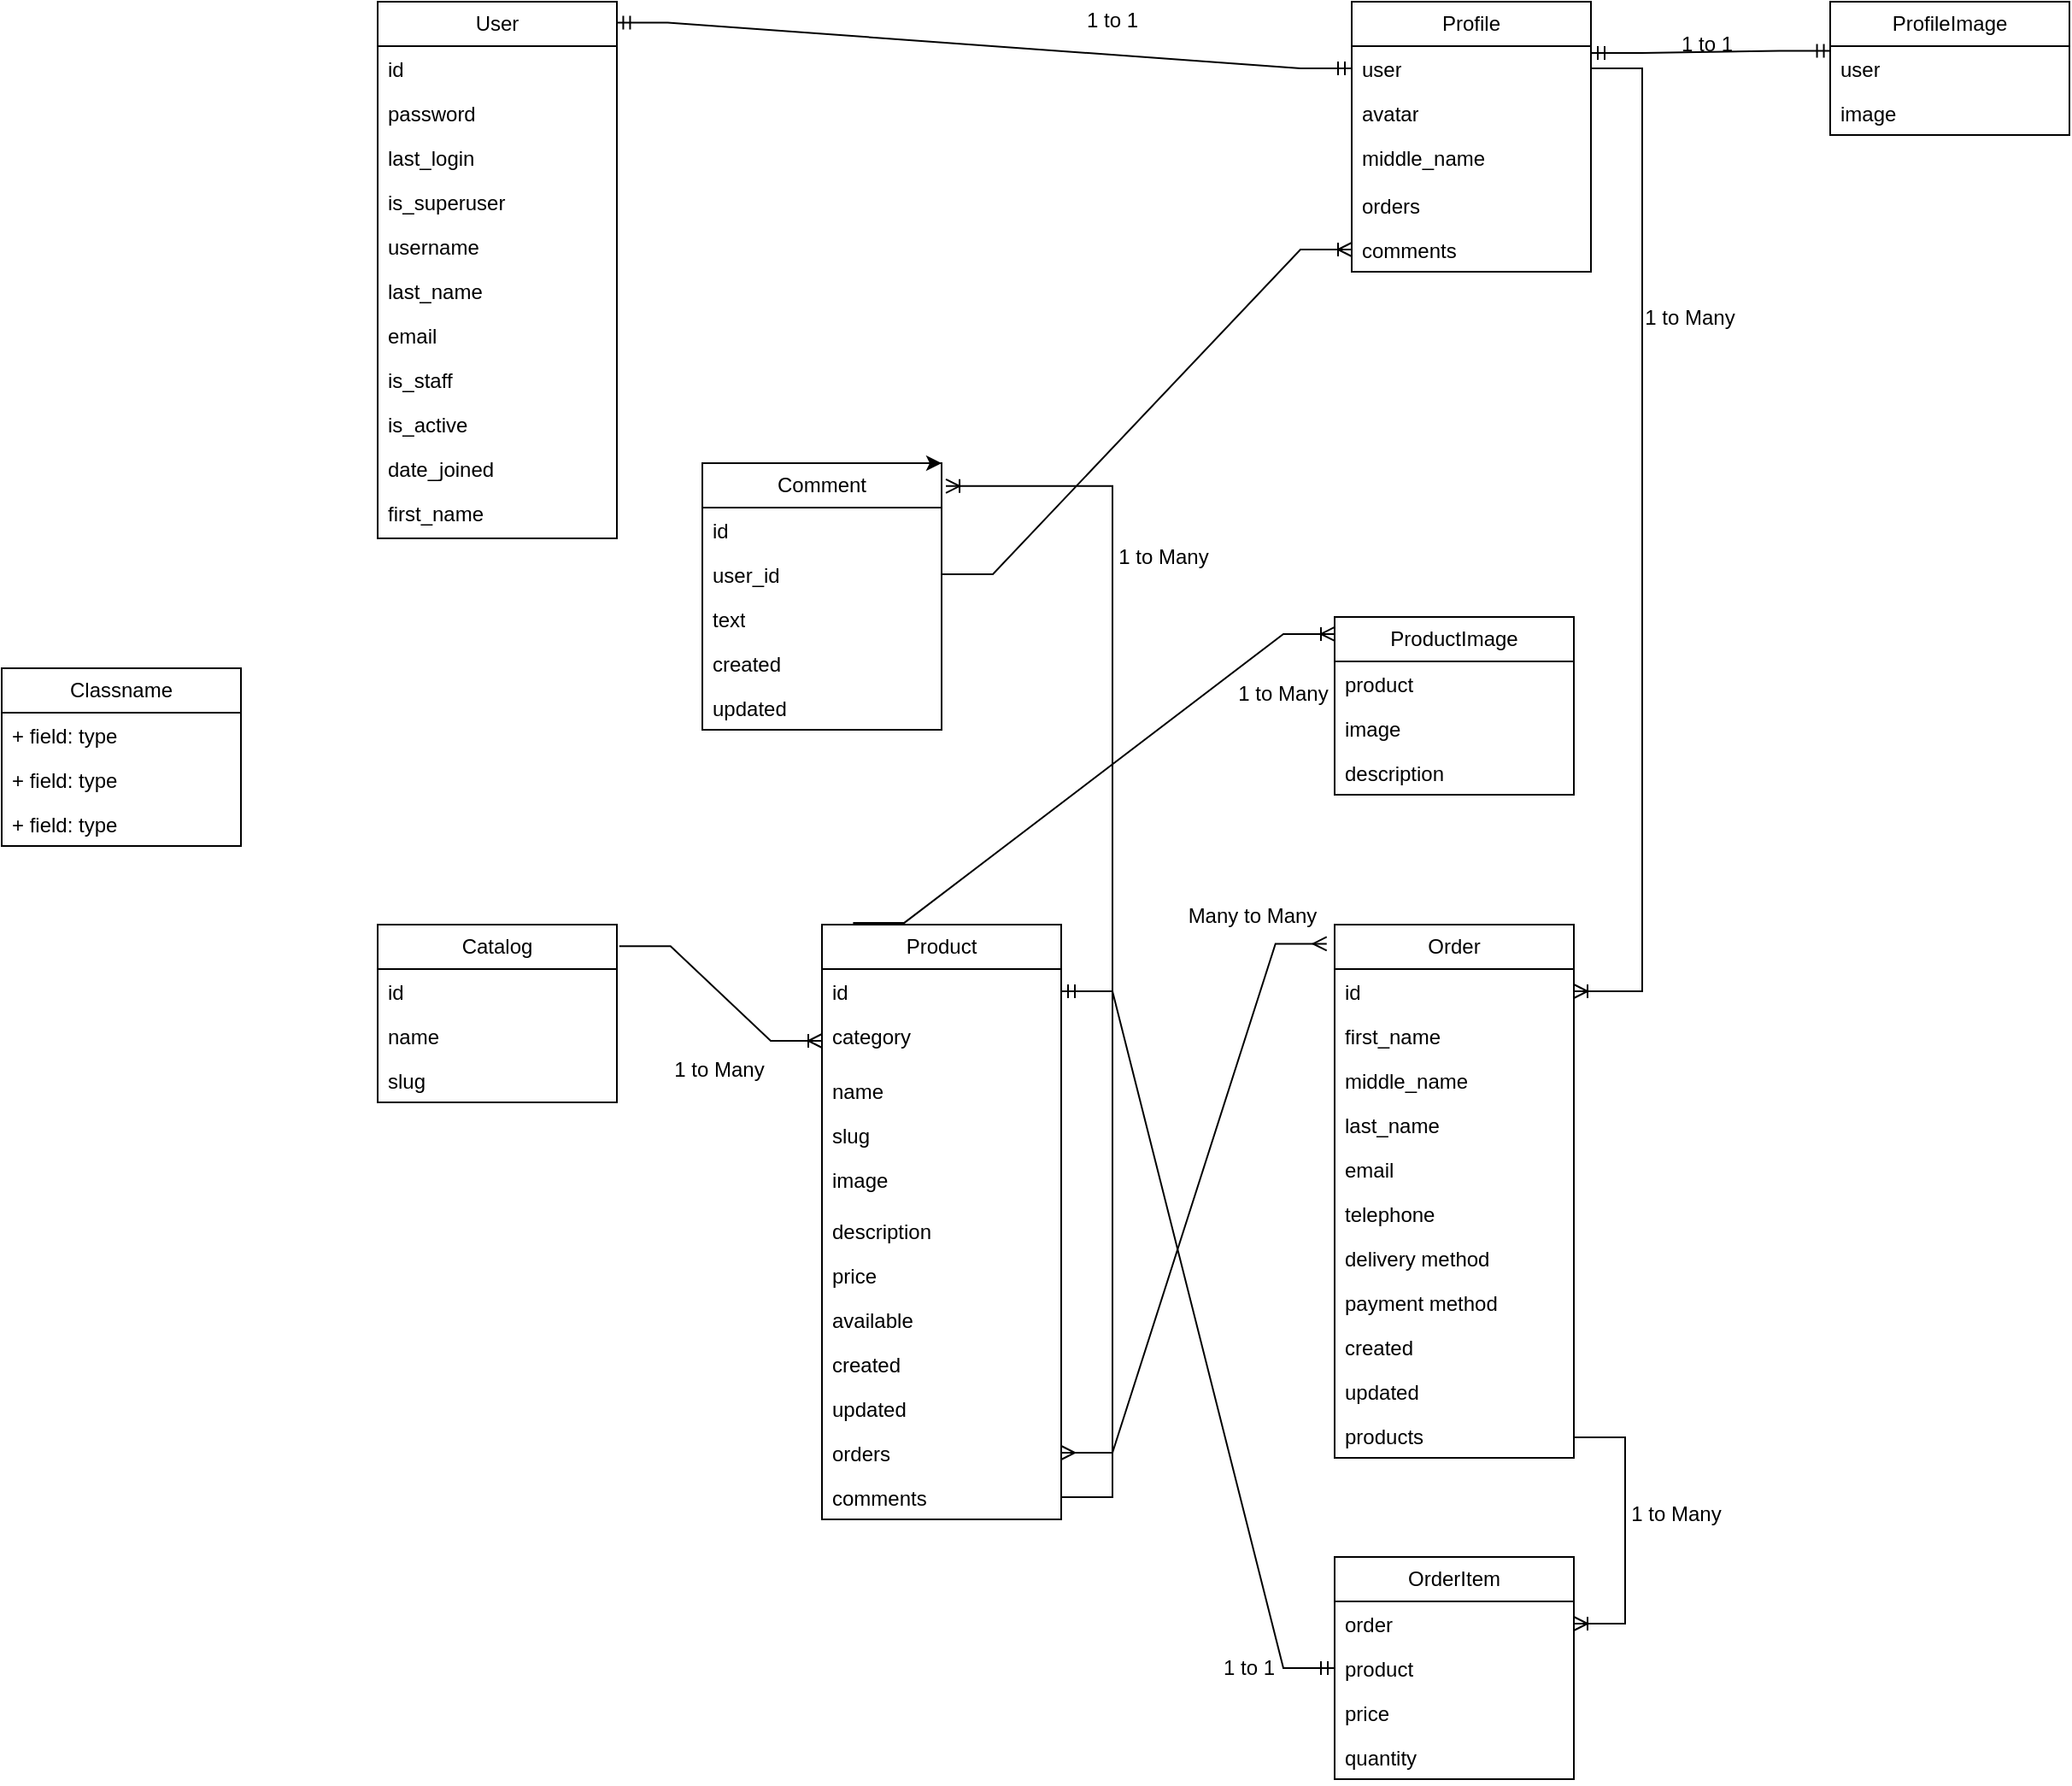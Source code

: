 <mxfile version="21.5.0" type="device">
  <diagram name="Страница 1" id="60i57dhL8_VQtUqwAhpr">
    <mxGraphModel dx="1357" dy="393" grid="1" gridSize="10" guides="1" tooltips="1" connect="1" arrows="1" fold="1" page="1" pageScale="1" pageWidth="827" pageHeight="1169" math="0" shadow="0">
      <root>
        <mxCell id="0" />
        <mxCell id="1" parent="0" />
        <mxCell id="yinZb0YL9fuPwmvHm9D_-6" value="User" style="swimlane;fontStyle=0;childLayout=stackLayout;horizontal=1;startSize=26;fillColor=none;horizontalStack=0;resizeParent=1;resizeParentMax=0;resizeLast=0;collapsible=1;marginBottom=0;whiteSpace=wrap;html=1;" parent="1" vertex="1">
          <mxGeometry x="-100" y="20" width="140" height="314" as="geometry">
            <mxRectangle x="-100" y="20" width="70" height="30" as="alternateBounds" />
          </mxGeometry>
        </mxCell>
        <mxCell id="yinZb0YL9fuPwmvHm9D_-7" value="id&lt;br&gt;" style="text;strokeColor=none;fillColor=none;align=left;verticalAlign=top;spacingLeft=4;spacingRight=4;overflow=hidden;rotatable=0;points=[[0,0.5],[1,0.5]];portConstraint=eastwest;whiteSpace=wrap;html=1;" parent="yinZb0YL9fuPwmvHm9D_-6" vertex="1">
          <mxGeometry y="26" width="140" height="26" as="geometry" />
        </mxCell>
        <mxCell id="yinZb0YL9fuPwmvHm9D_-10" value="password" style="text;strokeColor=none;fillColor=none;align=left;verticalAlign=top;spacingLeft=4;spacingRight=4;overflow=hidden;rotatable=0;points=[[0,0.5],[1,0.5]];portConstraint=eastwest;whiteSpace=wrap;html=1;" parent="yinZb0YL9fuPwmvHm9D_-6" vertex="1">
          <mxGeometry y="52" width="140" height="26" as="geometry" />
        </mxCell>
        <mxCell id="yinZb0YL9fuPwmvHm9D_-15" value="last_login" style="text;strokeColor=none;fillColor=none;align=left;verticalAlign=top;spacingLeft=4;spacingRight=4;overflow=hidden;rotatable=0;points=[[0,0.5],[1,0.5]];portConstraint=eastwest;whiteSpace=wrap;html=1;" parent="yinZb0YL9fuPwmvHm9D_-6" vertex="1">
          <mxGeometry y="78" width="140" height="26" as="geometry" />
        </mxCell>
        <mxCell id="yinZb0YL9fuPwmvHm9D_-14" value="is_superuser" style="text;strokeColor=none;fillColor=none;align=left;verticalAlign=top;spacingLeft=4;spacingRight=4;overflow=hidden;rotatable=0;points=[[0,0.5],[1,0.5]];portConstraint=eastwest;whiteSpace=wrap;html=1;" parent="yinZb0YL9fuPwmvHm9D_-6" vertex="1">
          <mxGeometry y="104" width="140" height="26" as="geometry" />
        </mxCell>
        <mxCell id="yinZb0YL9fuPwmvHm9D_-13" value="username" style="text;strokeColor=none;fillColor=none;align=left;verticalAlign=top;spacingLeft=4;spacingRight=4;overflow=hidden;rotatable=0;points=[[0,0.5],[1,0.5]];portConstraint=eastwest;whiteSpace=wrap;html=1;" parent="yinZb0YL9fuPwmvHm9D_-6" vertex="1">
          <mxGeometry y="130" width="140" height="26" as="geometry" />
        </mxCell>
        <mxCell id="yinZb0YL9fuPwmvHm9D_-11" value="last_name" style="text;strokeColor=none;fillColor=none;align=left;verticalAlign=top;spacingLeft=4;spacingRight=4;overflow=hidden;rotatable=0;points=[[0,0.5],[1,0.5]];portConstraint=eastwest;whiteSpace=wrap;html=1;" parent="yinZb0YL9fuPwmvHm9D_-6" vertex="1">
          <mxGeometry y="156" width="140" height="26" as="geometry" />
        </mxCell>
        <mxCell id="yinZb0YL9fuPwmvHm9D_-16" value="email" style="text;strokeColor=none;fillColor=none;align=left;verticalAlign=top;spacingLeft=4;spacingRight=4;overflow=hidden;rotatable=0;points=[[0,0.5],[1,0.5]];portConstraint=eastwest;whiteSpace=wrap;html=1;" parent="yinZb0YL9fuPwmvHm9D_-6" vertex="1">
          <mxGeometry y="182" width="140" height="26" as="geometry" />
        </mxCell>
        <mxCell id="yinZb0YL9fuPwmvHm9D_-18" value="is_staff" style="text;strokeColor=none;fillColor=none;align=left;verticalAlign=top;spacingLeft=4;spacingRight=4;overflow=hidden;rotatable=0;points=[[0,0.5],[1,0.5]];portConstraint=eastwest;whiteSpace=wrap;html=1;" parent="yinZb0YL9fuPwmvHm9D_-6" vertex="1">
          <mxGeometry y="208" width="140" height="26" as="geometry" />
        </mxCell>
        <mxCell id="yinZb0YL9fuPwmvHm9D_-17" value="is_active" style="text;strokeColor=none;fillColor=none;align=left;verticalAlign=top;spacingLeft=4;spacingRight=4;overflow=hidden;rotatable=0;points=[[0,0.5],[1,0.5]];portConstraint=eastwest;whiteSpace=wrap;html=1;" parent="yinZb0YL9fuPwmvHm9D_-6" vertex="1">
          <mxGeometry y="234" width="140" height="26" as="geometry" />
        </mxCell>
        <mxCell id="yinZb0YL9fuPwmvHm9D_-19" value="date_joined" style="text;strokeColor=none;fillColor=none;align=left;verticalAlign=top;spacingLeft=4;spacingRight=4;overflow=hidden;rotatable=0;points=[[0,0.5],[1,0.5]];portConstraint=eastwest;whiteSpace=wrap;html=1;" parent="yinZb0YL9fuPwmvHm9D_-6" vertex="1">
          <mxGeometry y="260" width="140" height="26" as="geometry" />
        </mxCell>
        <mxCell id="yinZb0YL9fuPwmvHm9D_-12" value="first_name" style="text;strokeColor=none;fillColor=none;align=left;verticalAlign=top;spacingLeft=4;spacingRight=4;overflow=hidden;rotatable=0;points=[[0,0.5],[1,0.5]];portConstraint=eastwest;whiteSpace=wrap;html=1;" parent="yinZb0YL9fuPwmvHm9D_-6" vertex="1">
          <mxGeometry y="286" width="140" height="26" as="geometry" />
        </mxCell>
        <mxCell id="yinZb0YL9fuPwmvHm9D_-9" value="&lt;br&gt;&lt;br&gt;" style="text;strokeColor=none;fillColor=none;align=left;verticalAlign=top;spacingLeft=4;spacingRight=4;overflow=hidden;rotatable=0;points=[[0,0.5],[1,0.5]];portConstraint=eastwest;whiteSpace=wrap;html=1;" parent="yinZb0YL9fuPwmvHm9D_-6" vertex="1">
          <mxGeometry y="312" width="140" height="2" as="geometry" />
        </mxCell>
        <mxCell id="yinZb0YL9fuPwmvHm9D_-40" value="Profile" style="swimlane;fontStyle=0;childLayout=stackLayout;horizontal=1;startSize=26;fillColor=none;horizontalStack=0;resizeParent=1;resizeParentMax=0;resizeLast=0;collapsible=1;marginBottom=0;whiteSpace=wrap;html=1;" parent="1" vertex="1">
          <mxGeometry x="470" y="20" width="140" height="158" as="geometry" />
        </mxCell>
        <mxCell id="yinZb0YL9fuPwmvHm9D_-72" value="user" style="text;strokeColor=none;fillColor=none;align=left;verticalAlign=top;spacingLeft=4;spacingRight=4;overflow=hidden;rotatable=0;points=[[0,0.5],[1,0.5]];portConstraint=eastwest;whiteSpace=wrap;html=1;" parent="yinZb0YL9fuPwmvHm9D_-40" vertex="1">
          <mxGeometry y="26" width="140" height="26" as="geometry" />
        </mxCell>
        <mxCell id="yinZb0YL9fuPwmvHm9D_-376" value="avatar&lt;br&gt;" style="text;strokeColor=none;fillColor=none;align=left;verticalAlign=top;spacingLeft=4;spacingRight=4;overflow=hidden;rotatable=0;points=[[0,0.5],[1,0.5]];portConstraint=eastwest;whiteSpace=wrap;html=1;" parent="yinZb0YL9fuPwmvHm9D_-40" vertex="1">
          <mxGeometry y="52" width="140" height="26" as="geometry" />
        </mxCell>
        <mxCell id="yinZb0YL9fuPwmvHm9D_-42" value="middle_name" style="text;strokeColor=none;fillColor=none;align=left;verticalAlign=top;spacingLeft=4;spacingRight=4;overflow=hidden;rotatable=0;points=[[0,0.5],[1,0.5]];portConstraint=eastwest;whiteSpace=wrap;html=1;" parent="yinZb0YL9fuPwmvHm9D_-40" vertex="1">
          <mxGeometry y="78" width="140" height="28" as="geometry" />
        </mxCell>
        <mxCell id="yinZb0YL9fuPwmvHm9D_-377" value="orders" style="text;strokeColor=none;fillColor=none;align=left;verticalAlign=top;spacingLeft=4;spacingRight=4;overflow=hidden;rotatable=0;points=[[0,0.5],[1,0.5]];portConstraint=eastwest;whiteSpace=wrap;html=1;" parent="yinZb0YL9fuPwmvHm9D_-40" vertex="1">
          <mxGeometry y="106" width="140" height="26" as="geometry" />
        </mxCell>
        <mxCell id="yinZb0YL9fuPwmvHm9D_-366" value="comments" style="text;strokeColor=none;fillColor=none;align=left;verticalAlign=top;spacingLeft=4;spacingRight=4;overflow=hidden;rotatable=0;points=[[0,0.5],[1,0.5]];portConstraint=eastwest;whiteSpace=wrap;html=1;" parent="yinZb0YL9fuPwmvHm9D_-40" vertex="1">
          <mxGeometry y="132" width="140" height="26" as="geometry" />
        </mxCell>
        <mxCell id="yinZb0YL9fuPwmvHm9D_-45" value="Product" style="swimlane;fontStyle=0;childLayout=stackLayout;horizontal=1;startSize=26;fillColor=none;horizontalStack=0;resizeParent=1;resizeParentMax=0;resizeLast=0;collapsible=1;marginBottom=0;whiteSpace=wrap;html=1;" parent="1" vertex="1">
          <mxGeometry x="160" y="560" width="140" height="348" as="geometry" />
        </mxCell>
        <mxCell id="yinZb0YL9fuPwmvHm9D_-46" value="id" style="text;strokeColor=none;fillColor=none;align=left;verticalAlign=top;spacingLeft=4;spacingRight=4;overflow=hidden;rotatable=0;points=[[0,0.5],[1,0.5]];portConstraint=eastwest;whiteSpace=wrap;html=1;" parent="yinZb0YL9fuPwmvHm9D_-45" vertex="1">
          <mxGeometry y="26" width="140" height="26" as="geometry" />
        </mxCell>
        <mxCell id="yinZb0YL9fuPwmvHm9D_-47" value="category" style="text;strokeColor=none;fillColor=none;align=left;verticalAlign=top;spacingLeft=4;spacingRight=4;overflow=hidden;rotatable=0;points=[[0,0.5],[1,0.5]];portConstraint=eastwest;whiteSpace=wrap;html=1;" parent="yinZb0YL9fuPwmvHm9D_-45" vertex="1">
          <mxGeometry y="52" width="140" height="32" as="geometry" />
        </mxCell>
        <mxCell id="yinZb0YL9fuPwmvHm9D_-73" value="name" style="text;strokeColor=none;fillColor=none;align=left;verticalAlign=top;spacingLeft=4;spacingRight=4;overflow=hidden;rotatable=0;points=[[0,0.5],[1,0.5]];portConstraint=eastwest;whiteSpace=wrap;html=1;" parent="yinZb0YL9fuPwmvHm9D_-45" vertex="1">
          <mxGeometry y="84" width="140" height="26" as="geometry" />
        </mxCell>
        <mxCell id="yinZb0YL9fuPwmvHm9D_-76" value="slug" style="text;strokeColor=none;fillColor=none;align=left;verticalAlign=top;spacingLeft=4;spacingRight=4;overflow=hidden;rotatable=0;points=[[0,0.5],[1,0.5]];portConstraint=eastwest;whiteSpace=wrap;html=1;" parent="yinZb0YL9fuPwmvHm9D_-45" vertex="1">
          <mxGeometry y="110" width="140" height="26" as="geometry" />
        </mxCell>
        <mxCell id="yinZb0YL9fuPwmvHm9D_-75" value="image" style="text;strokeColor=none;fillColor=none;align=left;verticalAlign=top;spacingLeft=4;spacingRight=4;overflow=hidden;rotatable=0;points=[[0,0.5],[1,0.5]];portConstraint=eastwest;whiteSpace=wrap;html=1;" parent="yinZb0YL9fuPwmvHm9D_-45" vertex="1">
          <mxGeometry y="136" width="140" height="30" as="geometry" />
        </mxCell>
        <mxCell id="yinZb0YL9fuPwmvHm9D_-83" value="description" style="text;strokeColor=none;fillColor=none;align=left;verticalAlign=top;spacingLeft=4;spacingRight=4;overflow=hidden;rotatable=0;points=[[0,0.5],[1,0.5]];portConstraint=eastwest;whiteSpace=wrap;html=1;" parent="yinZb0YL9fuPwmvHm9D_-45" vertex="1">
          <mxGeometry y="166" width="140" height="26" as="geometry" />
        </mxCell>
        <mxCell id="yinZb0YL9fuPwmvHm9D_-95" value="price" style="text;strokeColor=none;fillColor=none;align=left;verticalAlign=top;spacingLeft=4;spacingRight=4;overflow=hidden;rotatable=0;points=[[0,0.5],[1,0.5]];portConstraint=eastwest;whiteSpace=wrap;html=1;" parent="yinZb0YL9fuPwmvHm9D_-45" vertex="1">
          <mxGeometry y="192" width="140" height="26" as="geometry" />
        </mxCell>
        <mxCell id="yinZb0YL9fuPwmvHm9D_-96" value="available" style="text;strokeColor=none;fillColor=none;align=left;verticalAlign=top;spacingLeft=4;spacingRight=4;overflow=hidden;rotatable=0;points=[[0,0.5],[1,0.5]];portConstraint=eastwest;whiteSpace=wrap;html=1;" parent="yinZb0YL9fuPwmvHm9D_-45" vertex="1">
          <mxGeometry y="218" width="140" height="26" as="geometry" />
        </mxCell>
        <mxCell id="yinZb0YL9fuPwmvHm9D_-93" value="created" style="text;strokeColor=none;fillColor=none;align=left;verticalAlign=top;spacingLeft=4;spacingRight=4;overflow=hidden;rotatable=0;points=[[0,0.5],[1,0.5]];portConstraint=eastwest;whiteSpace=wrap;html=1;" parent="yinZb0YL9fuPwmvHm9D_-45" vertex="1">
          <mxGeometry y="244" width="140" height="26" as="geometry" />
        </mxCell>
        <mxCell id="yinZb0YL9fuPwmvHm9D_-82" value="updated" style="text;strokeColor=none;fillColor=none;align=left;verticalAlign=top;spacingLeft=4;spacingRight=4;overflow=hidden;rotatable=0;points=[[0,0.5],[1,0.5]];portConstraint=eastwest;whiteSpace=wrap;html=1;" parent="yinZb0YL9fuPwmvHm9D_-45" vertex="1">
          <mxGeometry y="270" width="140" height="26" as="geometry" />
        </mxCell>
        <mxCell id="yinZb0YL9fuPwmvHm9D_-367" value="orders" style="text;strokeColor=none;fillColor=none;align=left;verticalAlign=top;spacingLeft=4;spacingRight=4;overflow=hidden;rotatable=0;points=[[0,0.5],[1,0.5]];portConstraint=eastwest;whiteSpace=wrap;html=1;" parent="yinZb0YL9fuPwmvHm9D_-45" vertex="1">
          <mxGeometry y="296" width="140" height="26" as="geometry" />
        </mxCell>
        <mxCell id="yinZb0YL9fuPwmvHm9D_-94" value="comments" style="text;strokeColor=none;fillColor=none;align=left;verticalAlign=top;spacingLeft=4;spacingRight=4;overflow=hidden;rotatable=0;points=[[0,0.5],[1,0.5]];portConstraint=eastwest;whiteSpace=wrap;html=1;" parent="yinZb0YL9fuPwmvHm9D_-45" vertex="1">
          <mxGeometry y="322" width="140" height="26" as="geometry" />
        </mxCell>
        <mxCell id="yinZb0YL9fuPwmvHm9D_-49" value="Catalog" style="swimlane;fontStyle=0;childLayout=stackLayout;horizontal=1;startSize=26;fillColor=none;horizontalStack=0;resizeParent=1;resizeParentMax=0;resizeLast=0;collapsible=1;marginBottom=0;whiteSpace=wrap;html=1;" parent="1" vertex="1">
          <mxGeometry x="-100" y="560" width="140" height="104" as="geometry" />
        </mxCell>
        <mxCell id="yinZb0YL9fuPwmvHm9D_-50" value="id" style="text;strokeColor=none;fillColor=none;align=left;verticalAlign=top;spacingLeft=4;spacingRight=4;overflow=hidden;rotatable=0;points=[[0,0.5],[1,0.5]];portConstraint=eastwest;whiteSpace=wrap;html=1;" parent="yinZb0YL9fuPwmvHm9D_-49" vertex="1">
          <mxGeometry y="26" width="140" height="26" as="geometry" />
        </mxCell>
        <mxCell id="yinZb0YL9fuPwmvHm9D_-51" value="name" style="text;strokeColor=none;fillColor=none;align=left;verticalAlign=top;spacingLeft=4;spacingRight=4;overflow=hidden;rotatable=0;points=[[0,0.5],[1,0.5]];portConstraint=eastwest;whiteSpace=wrap;html=1;" parent="yinZb0YL9fuPwmvHm9D_-49" vertex="1">
          <mxGeometry y="52" width="140" height="26" as="geometry" />
        </mxCell>
        <mxCell id="yinZb0YL9fuPwmvHm9D_-52" value="slug" style="text;strokeColor=none;fillColor=none;align=left;verticalAlign=top;spacingLeft=4;spacingRight=4;overflow=hidden;rotatable=0;points=[[0,0.5],[1,0.5]];portConstraint=eastwest;whiteSpace=wrap;html=1;" parent="yinZb0YL9fuPwmvHm9D_-49" vertex="1">
          <mxGeometry y="78" width="140" height="26" as="geometry" />
        </mxCell>
        <mxCell id="yinZb0YL9fuPwmvHm9D_-53" value="Order" style="swimlane;fontStyle=0;childLayout=stackLayout;horizontal=1;startSize=26;fillColor=none;horizontalStack=0;resizeParent=1;resizeParentMax=0;resizeLast=0;collapsible=1;marginBottom=0;whiteSpace=wrap;html=1;" parent="1" vertex="1">
          <mxGeometry x="460" y="560" width="140" height="312" as="geometry" />
        </mxCell>
        <mxCell id="yinZb0YL9fuPwmvHm9D_-54" value="id" style="text;strokeColor=none;fillColor=none;align=left;verticalAlign=top;spacingLeft=4;spacingRight=4;overflow=hidden;rotatable=0;points=[[0,0.5],[1,0.5]];portConstraint=eastwest;whiteSpace=wrap;html=1;" parent="yinZb0YL9fuPwmvHm9D_-53" vertex="1">
          <mxGeometry y="26" width="140" height="26" as="geometry" />
        </mxCell>
        <mxCell id="yinZb0YL9fuPwmvHm9D_-365" value="first_name" style="text;strokeColor=none;fillColor=none;align=left;verticalAlign=top;spacingLeft=4;spacingRight=4;overflow=hidden;rotatable=0;points=[[0,0.5],[1,0.5]];portConstraint=eastwest;whiteSpace=wrap;html=1;" parent="yinZb0YL9fuPwmvHm9D_-53" vertex="1">
          <mxGeometry y="52" width="140" height="26" as="geometry" />
        </mxCell>
        <mxCell id="yinZb0YL9fuPwmvHm9D_-364" value="middle_name" style="text;strokeColor=none;fillColor=none;align=left;verticalAlign=top;spacingLeft=4;spacingRight=4;overflow=hidden;rotatable=0;points=[[0,0.5],[1,0.5]];portConstraint=eastwest;whiteSpace=wrap;html=1;" parent="yinZb0YL9fuPwmvHm9D_-53" vertex="1">
          <mxGeometry y="78" width="140" height="26" as="geometry" />
        </mxCell>
        <mxCell id="yinZb0YL9fuPwmvHm9D_-360" value="last_name" style="text;strokeColor=none;fillColor=none;align=left;verticalAlign=top;spacingLeft=4;spacingRight=4;overflow=hidden;rotatable=0;points=[[0,0.5],[1,0.5]];portConstraint=eastwest;whiteSpace=wrap;html=1;" parent="yinZb0YL9fuPwmvHm9D_-53" vertex="1">
          <mxGeometry y="104" width="140" height="26" as="geometry" />
        </mxCell>
        <mxCell id="yinZb0YL9fuPwmvHm9D_-359" value="email" style="text;strokeColor=none;fillColor=none;align=left;verticalAlign=top;spacingLeft=4;spacingRight=4;overflow=hidden;rotatable=0;points=[[0,0.5],[1,0.5]];portConstraint=eastwest;whiteSpace=wrap;html=1;" parent="yinZb0YL9fuPwmvHm9D_-53" vertex="1">
          <mxGeometry y="130" width="140" height="26" as="geometry" />
        </mxCell>
        <mxCell id="yinZb0YL9fuPwmvHm9D_-361" value="telephone" style="text;strokeColor=none;fillColor=none;align=left;verticalAlign=top;spacingLeft=4;spacingRight=4;overflow=hidden;rotatable=0;points=[[0,0.5],[1,0.5]];portConstraint=eastwest;whiteSpace=wrap;html=1;" parent="yinZb0YL9fuPwmvHm9D_-53" vertex="1">
          <mxGeometry y="156" width="140" height="26" as="geometry" />
        </mxCell>
        <mxCell id="yinZb0YL9fuPwmvHm9D_-362" value="delivery method" style="text;strokeColor=none;fillColor=none;align=left;verticalAlign=top;spacingLeft=4;spacingRight=4;overflow=hidden;rotatable=0;points=[[0,0.5],[1,0.5]];portConstraint=eastwest;whiteSpace=wrap;html=1;" parent="yinZb0YL9fuPwmvHm9D_-53" vertex="1">
          <mxGeometry y="182" width="140" height="26" as="geometry" />
        </mxCell>
        <mxCell id="yinZb0YL9fuPwmvHm9D_-363" value="payment method" style="text;strokeColor=none;fillColor=none;align=left;verticalAlign=top;spacingLeft=4;spacingRight=4;overflow=hidden;rotatable=0;points=[[0,0.5],[1,0.5]];portConstraint=eastwest;whiteSpace=wrap;html=1;" parent="yinZb0YL9fuPwmvHm9D_-53" vertex="1">
          <mxGeometry y="208" width="140" height="26" as="geometry" />
        </mxCell>
        <mxCell id="yinZb0YL9fuPwmvHm9D_-55" value="created" style="text;strokeColor=none;fillColor=none;align=left;verticalAlign=top;spacingLeft=4;spacingRight=4;overflow=hidden;rotatable=0;points=[[0,0.5],[1,0.5]];portConstraint=eastwest;whiteSpace=wrap;html=1;" parent="yinZb0YL9fuPwmvHm9D_-53" vertex="1">
          <mxGeometry y="234" width="140" height="26" as="geometry" />
        </mxCell>
        <mxCell id="yinZb0YL9fuPwmvHm9D_-56" value="updated" style="text;strokeColor=none;fillColor=none;align=left;verticalAlign=top;spacingLeft=4;spacingRight=4;overflow=hidden;rotatable=0;points=[[0,0.5],[1,0.5]];portConstraint=eastwest;whiteSpace=wrap;html=1;" parent="yinZb0YL9fuPwmvHm9D_-53" vertex="1">
          <mxGeometry y="260" width="140" height="26" as="geometry" />
        </mxCell>
        <mxCell id="yinZb0YL9fuPwmvHm9D_-383" value="products" style="text;strokeColor=none;fillColor=none;align=left;verticalAlign=top;spacingLeft=4;spacingRight=4;overflow=hidden;rotatable=0;points=[[0,0.5],[1,0.5]];portConstraint=eastwest;whiteSpace=wrap;html=1;" parent="yinZb0YL9fuPwmvHm9D_-53" vertex="1">
          <mxGeometry y="286" width="140" height="26" as="geometry" />
        </mxCell>
        <mxCell id="yinZb0YL9fuPwmvHm9D_-77" value="Comment" style="swimlane;fontStyle=0;childLayout=stackLayout;horizontal=1;startSize=26;fillColor=none;horizontalStack=0;resizeParent=1;resizeParentMax=0;resizeLast=0;collapsible=1;marginBottom=0;whiteSpace=wrap;html=1;" parent="1" vertex="1">
          <mxGeometry x="90" y="290" width="140" height="156" as="geometry" />
        </mxCell>
        <mxCell id="yinZb0YL9fuPwmvHm9D_-78" value="id" style="text;strokeColor=none;fillColor=none;align=left;verticalAlign=top;spacingLeft=4;spacingRight=4;overflow=hidden;rotatable=0;points=[[0,0.5],[1,0.5]];portConstraint=eastwest;whiteSpace=wrap;html=1;" parent="yinZb0YL9fuPwmvHm9D_-77" vertex="1">
          <mxGeometry y="26" width="140" height="26" as="geometry" />
        </mxCell>
        <mxCell id="yinZb0YL9fuPwmvHm9D_-79" value="user_id" style="text;strokeColor=none;fillColor=none;align=left;verticalAlign=top;spacingLeft=4;spacingRight=4;overflow=hidden;rotatable=0;points=[[0,0.5],[1,0.5]];portConstraint=eastwest;whiteSpace=wrap;html=1;" parent="yinZb0YL9fuPwmvHm9D_-77" vertex="1">
          <mxGeometry y="52" width="140" height="26" as="geometry" />
        </mxCell>
        <mxCell id="yinZb0YL9fuPwmvHm9D_-81" value="text" style="text;strokeColor=none;fillColor=none;align=left;verticalAlign=top;spacingLeft=4;spacingRight=4;overflow=hidden;rotatable=0;points=[[0,0.5],[1,0.5]];portConstraint=eastwest;whiteSpace=wrap;html=1;" parent="yinZb0YL9fuPwmvHm9D_-77" vertex="1">
          <mxGeometry y="78" width="140" height="26" as="geometry" />
        </mxCell>
        <mxCell id="yinZb0YL9fuPwmvHm9D_-97" value="created" style="text;strokeColor=none;fillColor=none;align=left;verticalAlign=top;spacingLeft=4;spacingRight=4;overflow=hidden;rotatable=0;points=[[0,0.5],[1,0.5]];portConstraint=eastwest;whiteSpace=wrap;html=1;" parent="yinZb0YL9fuPwmvHm9D_-77" vertex="1">
          <mxGeometry y="104" width="140" height="26" as="geometry" />
        </mxCell>
        <mxCell id="yinZb0YL9fuPwmvHm9D_-80" value="updated" style="text;strokeColor=none;fillColor=none;align=left;verticalAlign=top;spacingLeft=4;spacingRight=4;overflow=hidden;rotatable=0;points=[[0,0.5],[1,0.5]];portConstraint=eastwest;whiteSpace=wrap;html=1;" parent="yinZb0YL9fuPwmvHm9D_-77" vertex="1">
          <mxGeometry y="130" width="140" height="26" as="geometry" />
        </mxCell>
        <mxCell id="yinZb0YL9fuPwmvHm9D_-84" value="" style="edgeStyle=entityRelationEdgeStyle;fontSize=12;html=1;endArrow=ERmandOne;startArrow=ERmandOne;rounded=0;exitX=0.998;exitY=0.039;exitDx=0;exitDy=0;exitPerimeter=0;" parent="1" source="yinZb0YL9fuPwmvHm9D_-6" target="yinZb0YL9fuPwmvHm9D_-72" edge="1">
          <mxGeometry width="100" height="100" relative="1" as="geometry">
            <mxPoint x="40" y="60" as="sourcePoint" />
            <mxPoint x="160" y="33" as="targetPoint" />
          </mxGeometry>
        </mxCell>
        <mxCell id="yinZb0YL9fuPwmvHm9D_-85" value="" style="edgeStyle=entityRelationEdgeStyle;fontSize=12;html=1;endArrow=ERmany;startArrow=ERmany;rounded=0;entryX=-0.033;entryY=0.036;entryDx=0;entryDy=0;entryPerimeter=0;exitX=1;exitY=0.5;exitDx=0;exitDy=0;" parent="1" source="yinZb0YL9fuPwmvHm9D_-367" target="yinZb0YL9fuPwmvHm9D_-53" edge="1">
          <mxGeometry width="100" height="100" relative="1" as="geometry">
            <mxPoint x="300" y="570" as="sourcePoint" />
            <mxPoint x="420" y="570" as="targetPoint" />
          </mxGeometry>
        </mxCell>
        <mxCell id="yinZb0YL9fuPwmvHm9D_-89" value="1 to 1" style="text;strokeColor=none;align=center;fillColor=none;html=1;verticalAlign=middle;whiteSpace=wrap;rounded=0;" parent="1" vertex="1">
          <mxGeometry x="280" y="20" width="100" height="22" as="geometry" />
        </mxCell>
        <mxCell id="yinZb0YL9fuPwmvHm9D_-91" value="" style="edgeStyle=entityRelationEdgeStyle;fontSize=12;html=1;endArrow=ERoneToMany;rounded=0;exitX=1.01;exitY=0.121;exitDx=0;exitDy=0;exitPerimeter=0;" parent="1" source="yinZb0YL9fuPwmvHm9D_-49" target="yinZb0YL9fuPwmvHm9D_-47" edge="1">
          <mxGeometry width="100" height="100" relative="1" as="geometry">
            <mxPoint x="40" y="570" as="sourcePoint" />
            <mxPoint x="160" y="570" as="targetPoint" />
          </mxGeometry>
        </mxCell>
        <mxCell id="yinZb0YL9fuPwmvHm9D_-92" value="1 to Many" style="text;strokeColor=none;align=center;fillColor=none;html=1;verticalAlign=middle;whiteSpace=wrap;rounded=0;" parent="1" vertex="1">
          <mxGeometry x="70" y="630" width="60" height="30" as="geometry" />
        </mxCell>
        <mxCell id="yinZb0YL9fuPwmvHm9D_-98" value="" style="edgeStyle=entityRelationEdgeStyle;fontSize=12;html=1;endArrow=ERoneToMany;rounded=0;entryX=1.018;entryY=0.086;entryDx=0;entryDy=0;entryPerimeter=0;" parent="1" source="yinZb0YL9fuPwmvHm9D_-94" target="yinZb0YL9fuPwmvHm9D_-77" edge="1">
          <mxGeometry width="100" height="100" relative="1" as="geometry">
            <mxPoint x="73.4" y="886.37" as="sourcePoint" />
            <mxPoint x="100.0" y="1030.002" as="targetPoint" />
          </mxGeometry>
        </mxCell>
        <mxCell id="yinZb0YL9fuPwmvHm9D_-99" value="1 to Many" style="text;strokeColor=none;align=center;fillColor=none;html=1;verticalAlign=middle;whiteSpace=wrap;rounded=0;" parent="1" vertex="1">
          <mxGeometry x="330" y="330" width="60" height="30" as="geometry" />
        </mxCell>
        <mxCell id="yinZb0YL9fuPwmvHm9D_-358" value="Many to Many" style="text;strokeColor=none;align=center;fillColor=none;html=1;verticalAlign=middle;whiteSpace=wrap;rounded=0;" parent="1" vertex="1">
          <mxGeometry x="360" y="540" width="104" height="30" as="geometry" />
        </mxCell>
        <mxCell id="yinZb0YL9fuPwmvHm9D_-368" value="OrderItem" style="swimlane;fontStyle=0;childLayout=stackLayout;horizontal=1;startSize=26;fillColor=none;horizontalStack=0;resizeParent=1;resizeParentMax=0;resizeLast=0;collapsible=1;marginBottom=0;whiteSpace=wrap;html=1;" parent="1" vertex="1">
          <mxGeometry x="460" y="930" width="140" height="130" as="geometry" />
        </mxCell>
        <mxCell id="yinZb0YL9fuPwmvHm9D_-369" value="order" style="text;strokeColor=none;fillColor=none;align=left;verticalAlign=top;spacingLeft=4;spacingRight=4;overflow=hidden;rotatable=0;points=[[0,0.5],[1,0.5]];portConstraint=eastwest;whiteSpace=wrap;html=1;" parent="yinZb0YL9fuPwmvHm9D_-368" vertex="1">
          <mxGeometry y="26" width="140" height="26" as="geometry" />
        </mxCell>
        <mxCell id="yinZb0YL9fuPwmvHm9D_-370" value="product" style="text;strokeColor=none;fillColor=none;align=left;verticalAlign=top;spacingLeft=4;spacingRight=4;overflow=hidden;rotatable=0;points=[[0,0.5],[1,0.5]];portConstraint=eastwest;whiteSpace=wrap;html=1;" parent="yinZb0YL9fuPwmvHm9D_-368" vertex="1">
          <mxGeometry y="52" width="140" height="26" as="geometry" />
        </mxCell>
        <mxCell id="yinZb0YL9fuPwmvHm9D_-371" value="price" style="text;strokeColor=none;fillColor=none;align=left;verticalAlign=top;spacingLeft=4;spacingRight=4;overflow=hidden;rotatable=0;points=[[0,0.5],[1,0.5]];portConstraint=eastwest;whiteSpace=wrap;html=1;" parent="yinZb0YL9fuPwmvHm9D_-368" vertex="1">
          <mxGeometry y="78" width="140" height="26" as="geometry" />
        </mxCell>
        <mxCell id="yinZb0YL9fuPwmvHm9D_-372" value="quantity" style="text;strokeColor=none;fillColor=none;align=left;verticalAlign=top;spacingLeft=4;spacingRight=4;overflow=hidden;rotatable=0;points=[[0,0.5],[1,0.5]];portConstraint=eastwest;whiteSpace=wrap;html=1;" parent="yinZb0YL9fuPwmvHm9D_-368" vertex="1">
          <mxGeometry y="104" width="140" height="26" as="geometry" />
        </mxCell>
        <mxCell id="yinZb0YL9fuPwmvHm9D_-373" value="" style="edgeStyle=entityRelationEdgeStyle;fontSize=12;html=1;endArrow=ERoneToMany;rounded=0;" parent="1" source="yinZb0YL9fuPwmvHm9D_-72" target="yinZb0YL9fuPwmvHm9D_-54" edge="1">
          <mxGeometry width="100" height="100" relative="1" as="geometry">
            <mxPoint x="298.4" y="44.016" as="sourcePoint" />
            <mxPoint x="650" y="450" as="targetPoint" />
          </mxGeometry>
        </mxCell>
        <mxCell id="yinZb0YL9fuPwmvHm9D_-374" value="1 to Many" style="text;strokeColor=none;align=center;fillColor=none;html=1;verticalAlign=middle;whiteSpace=wrap;rounded=0;" parent="1" vertex="1">
          <mxGeometry x="630" y="190" width="76" height="30" as="geometry" />
        </mxCell>
        <mxCell id="yinZb0YL9fuPwmvHm9D_-378" style="edgeStyle=entityRelationEdgeStyle;rounded=0;orthogonalLoop=1;jettySize=auto;html=1;exitX=0.75;exitY=0;exitDx=0;exitDy=0;entryX=1;entryY=0;entryDx=0;entryDy=0;" parent="1" source="yinZb0YL9fuPwmvHm9D_-77" target="yinZb0YL9fuPwmvHm9D_-77" edge="1">
          <mxGeometry relative="1" as="geometry" />
        </mxCell>
        <mxCell id="yinZb0YL9fuPwmvHm9D_-380" value="" style="edgeStyle=entityRelationEdgeStyle;fontSize=12;html=1;endArrow=ERoneToMany;rounded=0;exitX=1;exitY=0.5;exitDx=0;exitDy=0;" parent="1" source="yinZb0YL9fuPwmvHm9D_-79" target="yinZb0YL9fuPwmvHm9D_-366" edge="1">
          <mxGeometry width="100" height="100" relative="1" as="geometry">
            <mxPoint x="60" y="260" as="sourcePoint" />
            <mxPoint x="160" y="160" as="targetPoint" />
            <Array as="points">
              <mxPoint x="110" y="180" />
            </Array>
          </mxGeometry>
        </mxCell>
        <mxCell id="yinZb0YL9fuPwmvHm9D_-381" value="1 to Many" style="text;strokeColor=none;align=center;fillColor=none;html=1;verticalAlign=middle;whiteSpace=wrap;rounded=0;" parent="1" vertex="1">
          <mxGeometry x="630" y="890" width="60" height="30" as="geometry" />
        </mxCell>
        <mxCell id="yinZb0YL9fuPwmvHm9D_-382" value="" style="edgeStyle=entityRelationEdgeStyle;fontSize=12;html=1;endArrow=ERoneToMany;rounded=0;" parent="1" target="yinZb0YL9fuPwmvHm9D_-369" edge="1">
          <mxGeometry width="100" height="100" relative="1" as="geometry">
            <mxPoint x="600" y="860" as="sourcePoint" />
            <mxPoint x="700" y="760" as="targetPoint" />
            <Array as="points">
              <mxPoint x="650" y="790" />
            </Array>
          </mxGeometry>
        </mxCell>
        <mxCell id="yinZb0YL9fuPwmvHm9D_-384" value="" style="edgeStyle=entityRelationEdgeStyle;fontSize=12;html=1;endArrow=ERmandOne;startArrow=ERmandOne;rounded=0;" parent="1" source="yinZb0YL9fuPwmvHm9D_-46" target="yinZb0YL9fuPwmvHm9D_-370" edge="1">
          <mxGeometry width="100" height="100" relative="1" as="geometry">
            <mxPoint x="336" y="1090" as="sourcePoint" />
            <mxPoint x="436" y="990" as="targetPoint" />
          </mxGeometry>
        </mxCell>
        <mxCell id="yinZb0YL9fuPwmvHm9D_-391" value="1 to 1" style="text;strokeColor=none;align=center;fillColor=none;html=1;verticalAlign=middle;whiteSpace=wrap;rounded=0;" parent="1" vertex="1">
          <mxGeometry x="360" y="984" width="100" height="22" as="geometry" />
        </mxCell>
        <mxCell id="yinZb0YL9fuPwmvHm9D_-393" value="Classname" style="swimlane;fontStyle=0;childLayout=stackLayout;horizontal=1;startSize=26;fillColor=none;horizontalStack=0;resizeParent=1;resizeParentMax=0;resizeLast=0;collapsible=1;marginBottom=0;whiteSpace=wrap;html=1;" parent="1" vertex="1">
          <mxGeometry x="-320" y="410" width="140" height="104" as="geometry" />
        </mxCell>
        <mxCell id="yinZb0YL9fuPwmvHm9D_-394" value="+ field: type" style="text;strokeColor=none;fillColor=none;align=left;verticalAlign=top;spacingLeft=4;spacingRight=4;overflow=hidden;rotatable=0;points=[[0,0.5],[1,0.5]];portConstraint=eastwest;whiteSpace=wrap;html=1;" parent="yinZb0YL9fuPwmvHm9D_-393" vertex="1">
          <mxGeometry y="26" width="140" height="26" as="geometry" />
        </mxCell>
        <mxCell id="yinZb0YL9fuPwmvHm9D_-395" value="+ field: type" style="text;strokeColor=none;fillColor=none;align=left;verticalAlign=top;spacingLeft=4;spacingRight=4;overflow=hidden;rotatable=0;points=[[0,0.5],[1,0.5]];portConstraint=eastwest;whiteSpace=wrap;html=1;" parent="yinZb0YL9fuPwmvHm9D_-393" vertex="1">
          <mxGeometry y="52" width="140" height="26" as="geometry" />
        </mxCell>
        <mxCell id="yinZb0YL9fuPwmvHm9D_-396" value="+ field: type" style="text;strokeColor=none;fillColor=none;align=left;verticalAlign=top;spacingLeft=4;spacingRight=4;overflow=hidden;rotatable=0;points=[[0,0.5],[1,0.5]];portConstraint=eastwest;whiteSpace=wrap;html=1;" parent="yinZb0YL9fuPwmvHm9D_-393" vertex="1">
          <mxGeometry y="78" width="140" height="26" as="geometry" />
        </mxCell>
        <mxCell id="eOl5cwFj5rWtFSsj1M_M-1" value="ProfileImage" style="swimlane;fontStyle=0;childLayout=stackLayout;horizontal=1;startSize=26;fillColor=none;horizontalStack=0;resizeParent=1;resizeParentMax=0;resizeLast=0;collapsible=1;marginBottom=0;whiteSpace=wrap;html=1;" vertex="1" parent="1">
          <mxGeometry x="750" y="20" width="140" height="78" as="geometry" />
        </mxCell>
        <mxCell id="eOl5cwFj5rWtFSsj1M_M-2" value="user" style="text;strokeColor=none;fillColor=none;align=left;verticalAlign=top;spacingLeft=4;spacingRight=4;overflow=hidden;rotatable=0;points=[[0,0.5],[1,0.5]];portConstraint=eastwest;whiteSpace=wrap;html=1;" vertex="1" parent="eOl5cwFj5rWtFSsj1M_M-1">
          <mxGeometry y="26" width="140" height="26" as="geometry" />
        </mxCell>
        <mxCell id="eOl5cwFj5rWtFSsj1M_M-3" value="image" style="text;strokeColor=none;fillColor=none;align=left;verticalAlign=top;spacingLeft=4;spacingRight=4;overflow=hidden;rotatable=0;points=[[0,0.5],[1,0.5]];portConstraint=eastwest;whiteSpace=wrap;html=1;" vertex="1" parent="eOl5cwFj5rWtFSsj1M_M-1">
          <mxGeometry y="52" width="140" height="26" as="geometry" />
        </mxCell>
        <mxCell id="eOl5cwFj5rWtFSsj1M_M-5" value="" style="edgeStyle=entityRelationEdgeStyle;fontSize=12;html=1;endArrow=ERmandOne;startArrow=ERmandOne;rounded=0;entryX=0.002;entryY=0.106;entryDx=0;entryDy=0;entryPerimeter=0;" edge="1" parent="1" target="eOl5cwFj5rWtFSsj1M_M-2">
          <mxGeometry width="100" height="100" relative="1" as="geometry">
            <mxPoint x="610" y="50" as="sourcePoint" />
            <mxPoint x="730" y="50" as="targetPoint" />
          </mxGeometry>
        </mxCell>
        <mxCell id="eOl5cwFj5rWtFSsj1M_M-6" value="1 to 1" style="text;strokeColor=none;align=center;fillColor=none;html=1;verticalAlign=middle;whiteSpace=wrap;rounded=0;" vertex="1" parent="1">
          <mxGeometry x="640" y="30" width="76" height="30" as="geometry" />
        </mxCell>
        <mxCell id="eOl5cwFj5rWtFSsj1M_M-7" value="ProductImage" style="swimlane;fontStyle=0;childLayout=stackLayout;horizontal=1;startSize=26;fillColor=none;horizontalStack=0;resizeParent=1;resizeParentMax=0;resizeLast=0;collapsible=1;marginBottom=0;whiteSpace=wrap;html=1;" vertex="1" parent="1">
          <mxGeometry x="460" y="380" width="140" height="104" as="geometry" />
        </mxCell>
        <mxCell id="eOl5cwFj5rWtFSsj1M_M-8" value="product" style="text;strokeColor=none;fillColor=none;align=left;verticalAlign=top;spacingLeft=4;spacingRight=4;overflow=hidden;rotatable=0;points=[[0,0.5],[1,0.5]];portConstraint=eastwest;whiteSpace=wrap;html=1;" vertex="1" parent="eOl5cwFj5rWtFSsj1M_M-7">
          <mxGeometry y="26" width="140" height="26" as="geometry" />
        </mxCell>
        <mxCell id="eOl5cwFj5rWtFSsj1M_M-9" value="image" style="text;strokeColor=none;fillColor=none;align=left;verticalAlign=top;spacingLeft=4;spacingRight=4;overflow=hidden;rotatable=0;points=[[0,0.5],[1,0.5]];portConstraint=eastwest;whiteSpace=wrap;html=1;" vertex="1" parent="eOl5cwFj5rWtFSsj1M_M-7">
          <mxGeometry y="52" width="140" height="26" as="geometry" />
        </mxCell>
        <mxCell id="eOl5cwFj5rWtFSsj1M_M-10" value="description" style="text;strokeColor=none;fillColor=none;align=left;verticalAlign=top;spacingLeft=4;spacingRight=4;overflow=hidden;rotatable=0;points=[[0,0.5],[1,0.5]];portConstraint=eastwest;whiteSpace=wrap;html=1;" vertex="1" parent="eOl5cwFj5rWtFSsj1M_M-7">
          <mxGeometry y="78" width="140" height="26" as="geometry" />
        </mxCell>
        <mxCell id="eOl5cwFj5rWtFSsj1M_M-11" value="" style="edgeStyle=entityRelationEdgeStyle;fontSize=12;html=1;endArrow=ERoneToMany;rounded=0;exitX=0.13;exitY=-0.003;exitDx=0;exitDy=0;exitPerimeter=0;entryX=0;entryY=0.096;entryDx=0;entryDy=0;entryPerimeter=0;" edge="1" parent="1" source="yinZb0YL9fuPwmvHm9D_-45" target="eOl5cwFj5rWtFSsj1M_M-7">
          <mxGeometry width="100" height="100" relative="1" as="geometry">
            <mxPoint x="-50" y="850" as="sourcePoint" />
            <mxPoint x="50" y="750" as="targetPoint" />
          </mxGeometry>
        </mxCell>
        <mxCell id="eOl5cwFj5rWtFSsj1M_M-13" value="1 to Many" style="text;strokeColor=none;align=center;fillColor=none;html=1;verticalAlign=middle;whiteSpace=wrap;rounded=0;" vertex="1" parent="1">
          <mxGeometry x="400" y="410" width="60" height="30" as="geometry" />
        </mxCell>
      </root>
    </mxGraphModel>
  </diagram>
</mxfile>
